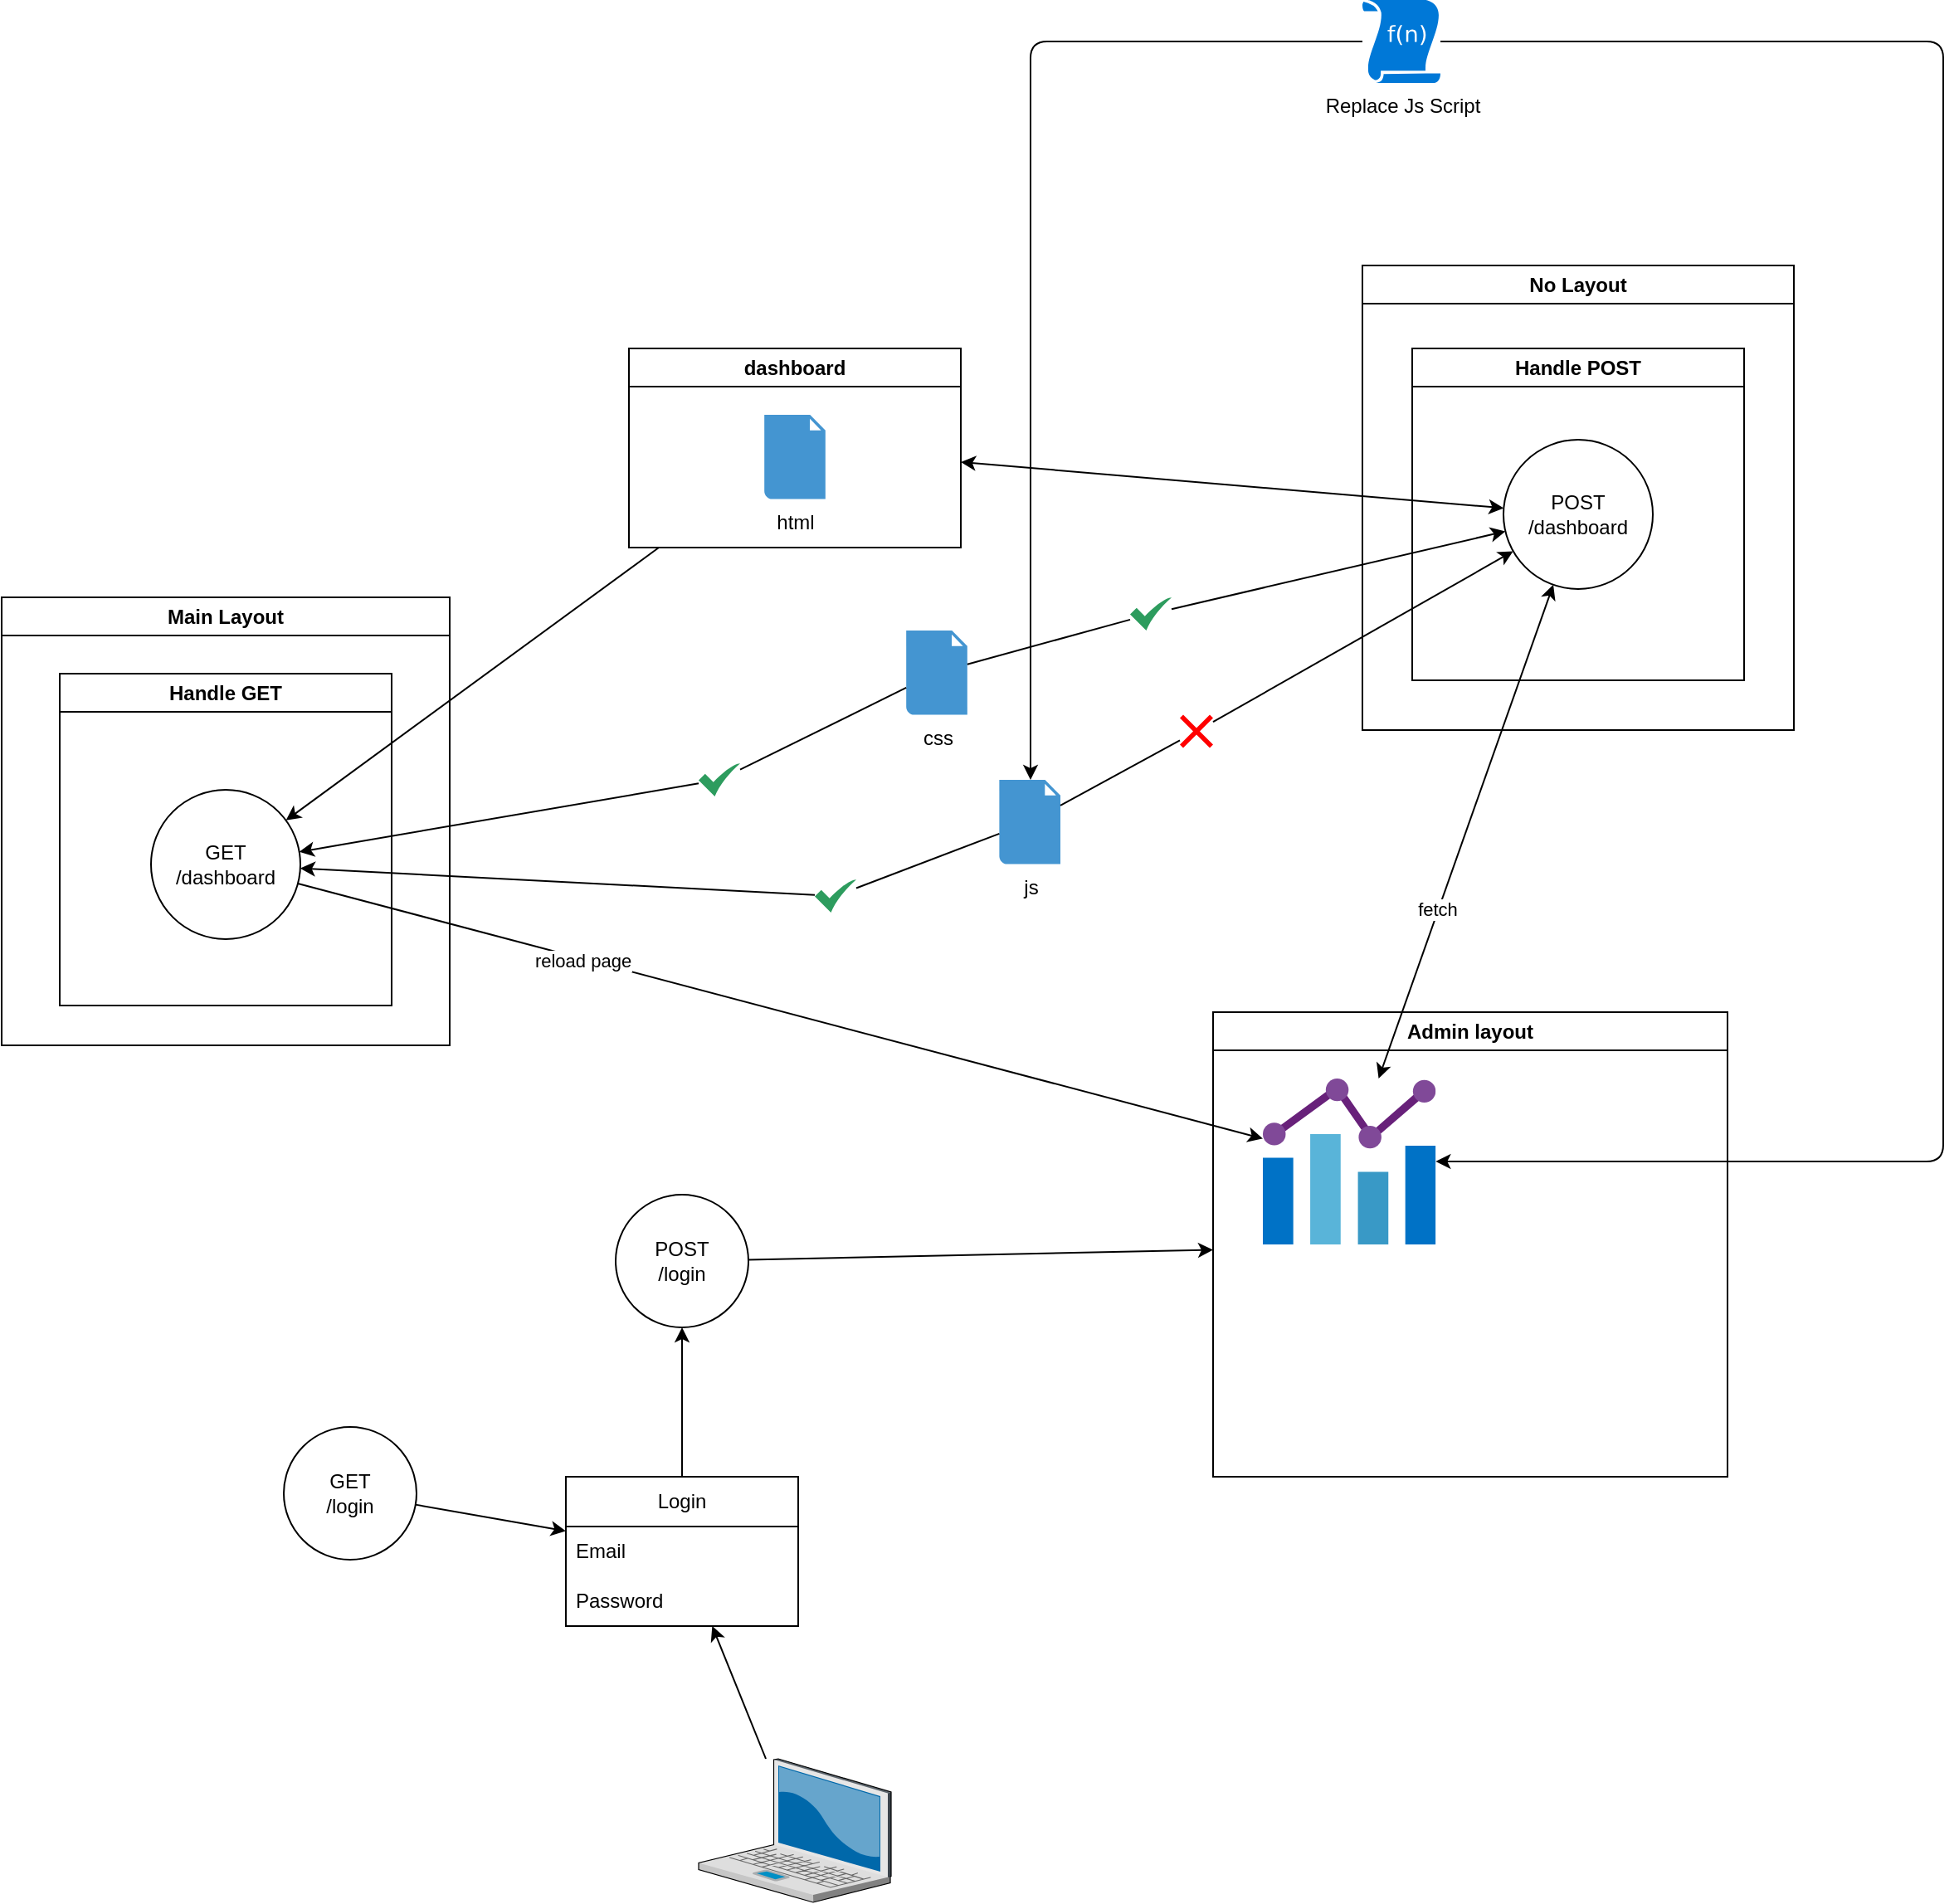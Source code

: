 <mxfile>
    <diagram id="diKFScYm17Do9RVY3w7j" name="Page-1">
        <mxGraphModel dx="2093" dy="1822" grid="1" gridSize="10" guides="1" tooltips="1" connect="1" arrows="1" fold="1" page="1" pageScale="1" pageWidth="850" pageHeight="1100" math="0" shadow="0">
            <root>
                <mxCell id="0"/>
                <mxCell id="1" parent="0"/>
                <mxCell id="29" style="edgeStyle=none;html=1;" edge="1" parent="1" source="3" target="14">
                    <mxGeometry relative="1" as="geometry"/>
                </mxCell>
                <mxCell id="3" value="" style="verticalLabelPosition=bottom;sketch=0;aspect=fixed;html=1;verticalAlign=top;strokeColor=none;align=center;outlineConnect=0;shape=mxgraph.citrix.laptop_2;" vertex="1" parent="1">
                    <mxGeometry x="320" y="400" width="116" height="86.5" as="geometry"/>
                </mxCell>
                <mxCell id="18" style="edgeStyle=none;html=1;" edge="1" parent="1" source="4" target="6">
                    <mxGeometry relative="1" as="geometry"/>
                </mxCell>
                <mxCell id="4" value="POST&lt;br&gt;/login" style="ellipse;whiteSpace=wrap;html=1;aspect=fixed;" vertex="1" parent="1">
                    <mxGeometry x="270" y="60" width="80" height="80" as="geometry"/>
                </mxCell>
                <mxCell id="6" value="Admin layout" style="swimlane;whiteSpace=wrap;html=1;" vertex="1" parent="1">
                    <mxGeometry x="630" y="-50" width="310" height="280" as="geometry"/>
                </mxCell>
                <mxCell id="31" value="" style="sketch=0;aspect=fixed;html=1;points=[];align=center;image;fontSize=12;image=img/lib/mscae/Chart.svg;" vertex="1" parent="6">
                    <mxGeometry x="30" y="40" width="104.17" height="100" as="geometry"/>
                </mxCell>
                <mxCell id="12" style="edgeStyle=none;html=1;" edge="1" parent="1" source="14" target="4">
                    <mxGeometry relative="1" as="geometry">
                        <mxPoint x="180" y="201.716" as="sourcePoint"/>
                    </mxGeometry>
                </mxCell>
                <mxCell id="34" style="edgeStyle=none;html=1;" edge="1" parent="1" source="9" target="14">
                    <mxGeometry relative="1" as="geometry"/>
                </mxCell>
                <mxCell id="9" value="GET&lt;br&gt;/login" style="ellipse;whiteSpace=wrap;html=1;aspect=fixed;" vertex="1" parent="1">
                    <mxGeometry x="70" y="200" width="80" height="80" as="geometry"/>
                </mxCell>
                <mxCell id="14" value="Login" style="swimlane;fontStyle=0;childLayout=stackLayout;horizontal=1;startSize=30;horizontalStack=0;resizeParent=1;resizeParentMax=0;resizeLast=0;collapsible=1;marginBottom=0;whiteSpace=wrap;html=1;" vertex="1" parent="1">
                    <mxGeometry x="240" y="230" width="140" height="90" as="geometry"/>
                </mxCell>
                <mxCell id="15" value="Email" style="text;strokeColor=none;fillColor=none;align=left;verticalAlign=middle;spacingLeft=4;spacingRight=4;overflow=hidden;points=[[0,0.5],[1,0.5]];portConstraint=eastwest;rotatable=0;whiteSpace=wrap;html=1;" vertex="1" parent="14">
                    <mxGeometry y="30" width="140" height="30" as="geometry"/>
                </mxCell>
                <mxCell id="17" value="Password" style="text;strokeColor=none;fillColor=none;align=left;verticalAlign=middle;spacingLeft=4;spacingRight=4;overflow=hidden;points=[[0,0.5],[1,0.5]];portConstraint=eastwest;rotatable=0;whiteSpace=wrap;html=1;" vertex="1" parent="14">
                    <mxGeometry y="60" width="140" height="30" as="geometry"/>
                </mxCell>
                <mxCell id="33" style="edgeStyle=none;html=1;" edge="1" parent="1" source="21" target="31">
                    <mxGeometry relative="1" as="geometry"/>
                </mxCell>
                <mxCell id="42" value="reload page" style="edgeLabel;html=1;align=center;verticalAlign=middle;resizable=0;points=[];" vertex="1" connectable="0" parent="33">
                    <mxGeometry x="-0.412" y="-1" relative="1" as="geometry">
                        <mxPoint as="offset"/>
                    </mxGeometry>
                </mxCell>
                <mxCell id="41" style="edgeStyle=none;html=1;" edge="1" parent="1" source="36" target="21">
                    <mxGeometry relative="1" as="geometry"/>
                </mxCell>
                <mxCell id="45" style="edgeStyle=none;html=1;startArrow=classic;startFill=1;" edge="1" parent="1" source="36" target="19">
                    <mxGeometry relative="1" as="geometry"/>
                </mxCell>
                <mxCell id="36" value="dashboard" style="swimlane;whiteSpace=wrap;html=1;" vertex="1" parent="1">
                    <mxGeometry x="278" y="-450" width="200" height="120" as="geometry"/>
                </mxCell>
                <mxCell id="60" value="html" style="shadow=0;dashed=0;html=1;strokeColor=none;fillColor=#4495D1;labelPosition=center;verticalLabelPosition=bottom;verticalAlign=top;align=center;outlineConnect=0;shape=mxgraph.veeam.2d.file;" vertex="1" parent="36">
                    <mxGeometry x="81.6" y="40.0" width="36.8" height="50.8" as="geometry"/>
                </mxCell>
                <mxCell id="40" style="edgeStyle=none;html=1;startArrow=none;" edge="1" parent="1" source="50" target="21">
                    <mxGeometry relative="1" as="geometry"/>
                </mxCell>
                <mxCell id="49" style="edgeStyle=none;html=1;startArrow=none;startFill=0;endArrow=classic;endFill=1;" edge="1" parent="1" source="51" target="19">
                    <mxGeometry relative="1" as="geometry"/>
                </mxCell>
                <mxCell id="65" style="edgeStyle=elbowEdgeStyle;html=1;startArrow=classic;startFill=1;endArrow=none;endFill=0;" edge="1" parent="1" source="38" target="63">
                    <mxGeometry relative="1" as="geometry">
                        <mxPoint x="900" y="-390" as="targetPoint"/>
                        <Array as="points">
                            <mxPoint x="520" y="-400"/>
                            <mxPoint x="680" y="-490"/>
                            <mxPoint x="520" y="-290"/>
                        </Array>
                    </mxGeometry>
                </mxCell>
                <mxCell id="38" value="js" style="shadow=0;dashed=0;html=1;strokeColor=none;fillColor=#4495D1;labelPosition=center;verticalLabelPosition=bottom;verticalAlign=top;align=center;outlineConnect=0;shape=mxgraph.veeam.2d.file;" vertex="1" parent="1">
                    <mxGeometry x="501.2" y="-190.0" width="36.8" height="50.8" as="geometry"/>
                </mxCell>
                <mxCell id="39" style="edgeStyle=none;html=1;startArrow=none;" edge="1" parent="1" source="53" target="21">
                    <mxGeometry relative="1" as="geometry"/>
                </mxCell>
                <mxCell id="46" style="edgeStyle=none;html=1;startArrow=none;startFill=0;" edge="1" parent="1" source="54" target="19">
                    <mxGeometry relative="1" as="geometry"/>
                </mxCell>
                <mxCell id="37" value="css" style="shadow=0;dashed=0;html=1;strokeColor=none;fillColor=#4495D1;labelPosition=center;verticalLabelPosition=bottom;verticalAlign=top;align=center;outlineConnect=0;shape=mxgraph.veeam.2d.file;" vertex="1" parent="1">
                    <mxGeometry x="445.1" y="-280" width="36.8" height="50.8" as="geometry"/>
                </mxCell>
                <mxCell id="20" style="edgeStyle=none;html=1;startArrow=classic;startFill=1;" edge="1" parent="1" source="19" target="31">
                    <mxGeometry relative="1" as="geometry"/>
                </mxCell>
                <mxCell id="43" value="fetch" style="edgeLabel;html=1;align=center;verticalAlign=middle;resizable=0;points=[];" vertex="1" connectable="0" parent="20">
                    <mxGeometry x="0.315" y="-1" relative="1" as="geometry">
                        <mxPoint as="offset"/>
                    </mxGeometry>
                </mxCell>
                <mxCell id="52" value="" style="edgeStyle=none;html=1;startArrow=none;startFill=0;endArrow=none;endFill=1;" edge="1" parent="1" source="38" target="51">
                    <mxGeometry relative="1" as="geometry">
                        <mxPoint x="536.8" y="-120.513" as="sourcePoint"/>
                        <mxPoint x="662.169" y="-160.798" as="targetPoint"/>
                    </mxGeometry>
                </mxCell>
                <mxCell id="51" value="" style="shape=mxgraph.mockup.markup.redX;fillColor=#ff0000;html=1;shadow=0;strokeColor=none;" vertex="1" parent="1">
                    <mxGeometry x="610" y="-229.2" width="20" height="20" as="geometry"/>
                </mxCell>
                <mxCell id="55" value="" style="edgeStyle=none;html=1;startArrow=none;startFill=0;endArrow=none;" edge="1" parent="1" source="37" target="54">
                    <mxGeometry relative="1" as="geometry">
                        <mxPoint x="476.8" y="-174.6" as="sourcePoint"/>
                        <mxPoint x="660.0" y="-174.6" as="targetPoint"/>
                    </mxGeometry>
                </mxCell>
                <mxCell id="54" value="" style="sketch=0;html=1;aspect=fixed;strokeColor=none;shadow=0;align=center;verticalAlign=top;fillColor=#2D9C5E;shape=mxgraph.gcp2.check" vertex="1" parent="1">
                    <mxGeometry x="580" y="-300" width="25" height="20" as="geometry"/>
                </mxCell>
                <mxCell id="56" value="" style="edgeStyle=none;html=1;endArrow=none;" edge="1" parent="1" source="37" target="53">
                    <mxGeometry relative="1" as="geometry">
                        <mxPoint x="448.681" y="-149.2" as="sourcePoint"/>
                        <mxPoint x="421.068" y="-77.034" as="targetPoint"/>
                    </mxGeometry>
                </mxCell>
                <mxCell id="53" value="" style="sketch=0;html=1;aspect=fixed;strokeColor=none;shadow=0;align=center;verticalAlign=top;fillColor=#2D9C5E;shape=mxgraph.gcp2.check" vertex="1" parent="1">
                    <mxGeometry x="320" y="-200" width="25" height="20" as="geometry"/>
                </mxCell>
                <mxCell id="57" value="" style="edgeStyle=none;html=1;endArrow=none;" edge="1" parent="1" source="38" target="50">
                    <mxGeometry relative="1" as="geometry">
                        <mxPoint x="500" y="-101.682" as="sourcePoint"/>
                        <mxPoint x="441.836" y="-60.847" as="targetPoint"/>
                    </mxGeometry>
                </mxCell>
                <mxCell id="50" value="" style="sketch=0;html=1;aspect=fixed;strokeColor=none;shadow=0;align=center;verticalAlign=top;fillColor=#2D9C5E;shape=mxgraph.gcp2.check" vertex="1" parent="1">
                    <mxGeometry x="390" y="-130" width="25" height="20" as="geometry"/>
                </mxCell>
                <mxCell id="67" style="edgeStyle=elbowEdgeStyle;html=1;startArrow=none;startFill=0;endArrow=classic;endFill=1;" edge="1" parent="1" source="63" target="31">
                    <mxGeometry relative="1" as="geometry">
                        <Array as="points">
                            <mxPoint x="1070" y="-270"/>
                        </Array>
                    </mxGeometry>
                </mxCell>
                <mxCell id="63" value="Replace Js Script" style="sketch=0;aspect=fixed;pointerEvents=1;shadow=0;dashed=0;html=1;strokeColor=none;labelPosition=center;verticalLabelPosition=bottom;verticalAlign=top;align=center;shape=mxgraph.mscae.enterprise.udf_function;fillColor=#0078D7;" vertex="1" parent="1">
                    <mxGeometry x="720" y="-660" width="47" height="50" as="geometry"/>
                </mxCell>
                <mxCell id="68" value="Main Layout" style="swimlane;whiteSpace=wrap;html=1;" vertex="1" parent="1">
                    <mxGeometry x="-100" y="-300" width="270" height="270" as="geometry"/>
                </mxCell>
                <mxCell id="59" value="Handle GET" style="swimlane;whiteSpace=wrap;html=1;" vertex="1" parent="68">
                    <mxGeometry x="35" y="46" width="200" height="200" as="geometry"/>
                </mxCell>
                <mxCell id="21" value="GET&lt;br&gt;/dashboard" style="ellipse;whiteSpace=wrap;html=1;aspect=fixed;" vertex="1" parent="59">
                    <mxGeometry x="55" y="70" width="90" height="90" as="geometry"/>
                </mxCell>
                <mxCell id="69" value="No Layout" style="swimlane;whiteSpace=wrap;html=1;" vertex="1" parent="1">
                    <mxGeometry x="720" y="-500" width="260" height="280" as="geometry"/>
                </mxCell>
                <mxCell id="58" value="Handle POST" style="swimlane;whiteSpace=wrap;html=1;" vertex="1" parent="69">
                    <mxGeometry x="30" y="50" width="200" height="200" as="geometry"/>
                </mxCell>
                <mxCell id="19" value="POST&lt;br&gt;/dashboard" style="ellipse;whiteSpace=wrap;html=1;aspect=fixed;" vertex="1" parent="58">
                    <mxGeometry x="55" y="55" width="90" height="90" as="geometry"/>
                </mxCell>
            </root>
        </mxGraphModel>
    </diagram>
</mxfile>